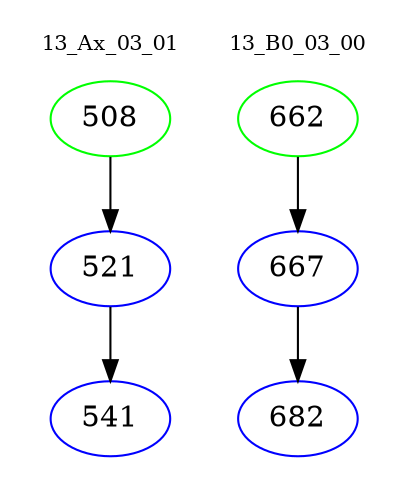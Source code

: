 digraph{
subgraph cluster_0 {
color = white
label = "13_Ax_03_01";
fontsize=10;
T0_508 [label="508", color="green"]
T0_508 -> T0_521 [color="black"]
T0_521 [label="521", color="blue"]
T0_521 -> T0_541 [color="black"]
T0_541 [label="541", color="blue"]
}
subgraph cluster_1 {
color = white
label = "13_B0_03_00";
fontsize=10;
T1_662 [label="662", color="green"]
T1_662 -> T1_667 [color="black"]
T1_667 [label="667", color="blue"]
T1_667 -> T1_682 [color="black"]
T1_682 [label="682", color="blue"]
}
}
